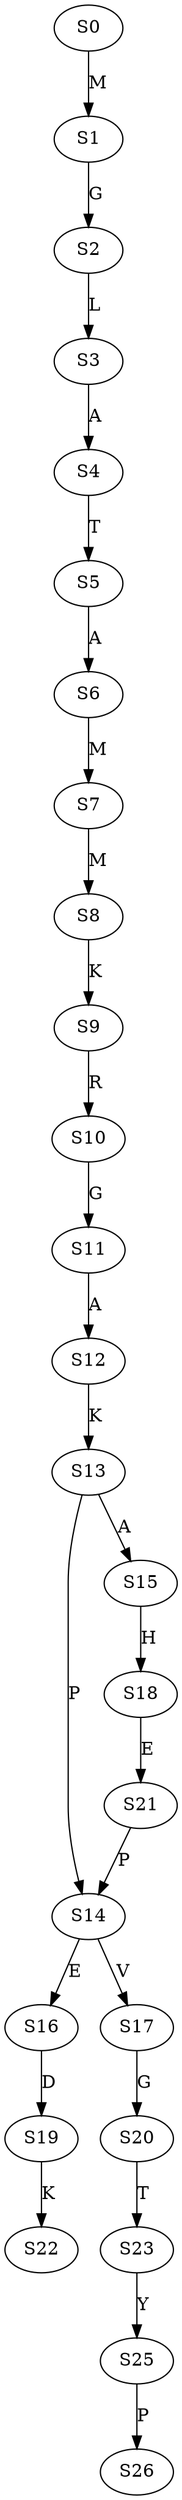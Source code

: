 strict digraph  {
	S0 -> S1 [ label = M ];
	S1 -> S2 [ label = G ];
	S2 -> S3 [ label = L ];
	S3 -> S4 [ label = A ];
	S4 -> S5 [ label = T ];
	S5 -> S6 [ label = A ];
	S6 -> S7 [ label = M ];
	S7 -> S8 [ label = M ];
	S8 -> S9 [ label = K ];
	S9 -> S10 [ label = R ];
	S10 -> S11 [ label = G ];
	S11 -> S12 [ label = A ];
	S12 -> S13 [ label = K ];
	S13 -> S14 [ label = P ];
	S13 -> S15 [ label = A ];
	S14 -> S16 [ label = E ];
	S14 -> S17 [ label = V ];
	S15 -> S18 [ label = H ];
	S16 -> S19 [ label = D ];
	S17 -> S20 [ label = G ];
	S18 -> S21 [ label = E ];
	S19 -> S22 [ label = K ];
	S20 -> S23 [ label = T ];
	S21 -> S14 [ label = P ];
	S23 -> S25 [ label = Y ];
	S25 -> S26 [ label = P ];
}
